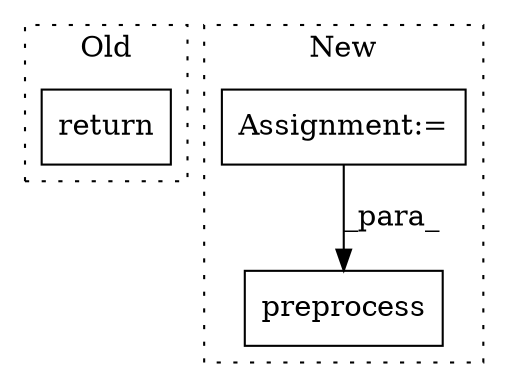 digraph G {
subgraph cluster0 {
1 [label="return" a="41" s="7632" l="7" shape="box"];
label = "Old";
style="dotted";
}
subgraph cluster1 {
2 [label="preprocess" a="32" s="8954,8996" l="11,1" shape="box"];
3 [label="Assignment:=" a="7" s="8903" l="1" shape="box"];
label = "New";
style="dotted";
}
3 -> 2 [label="_para_"];
}